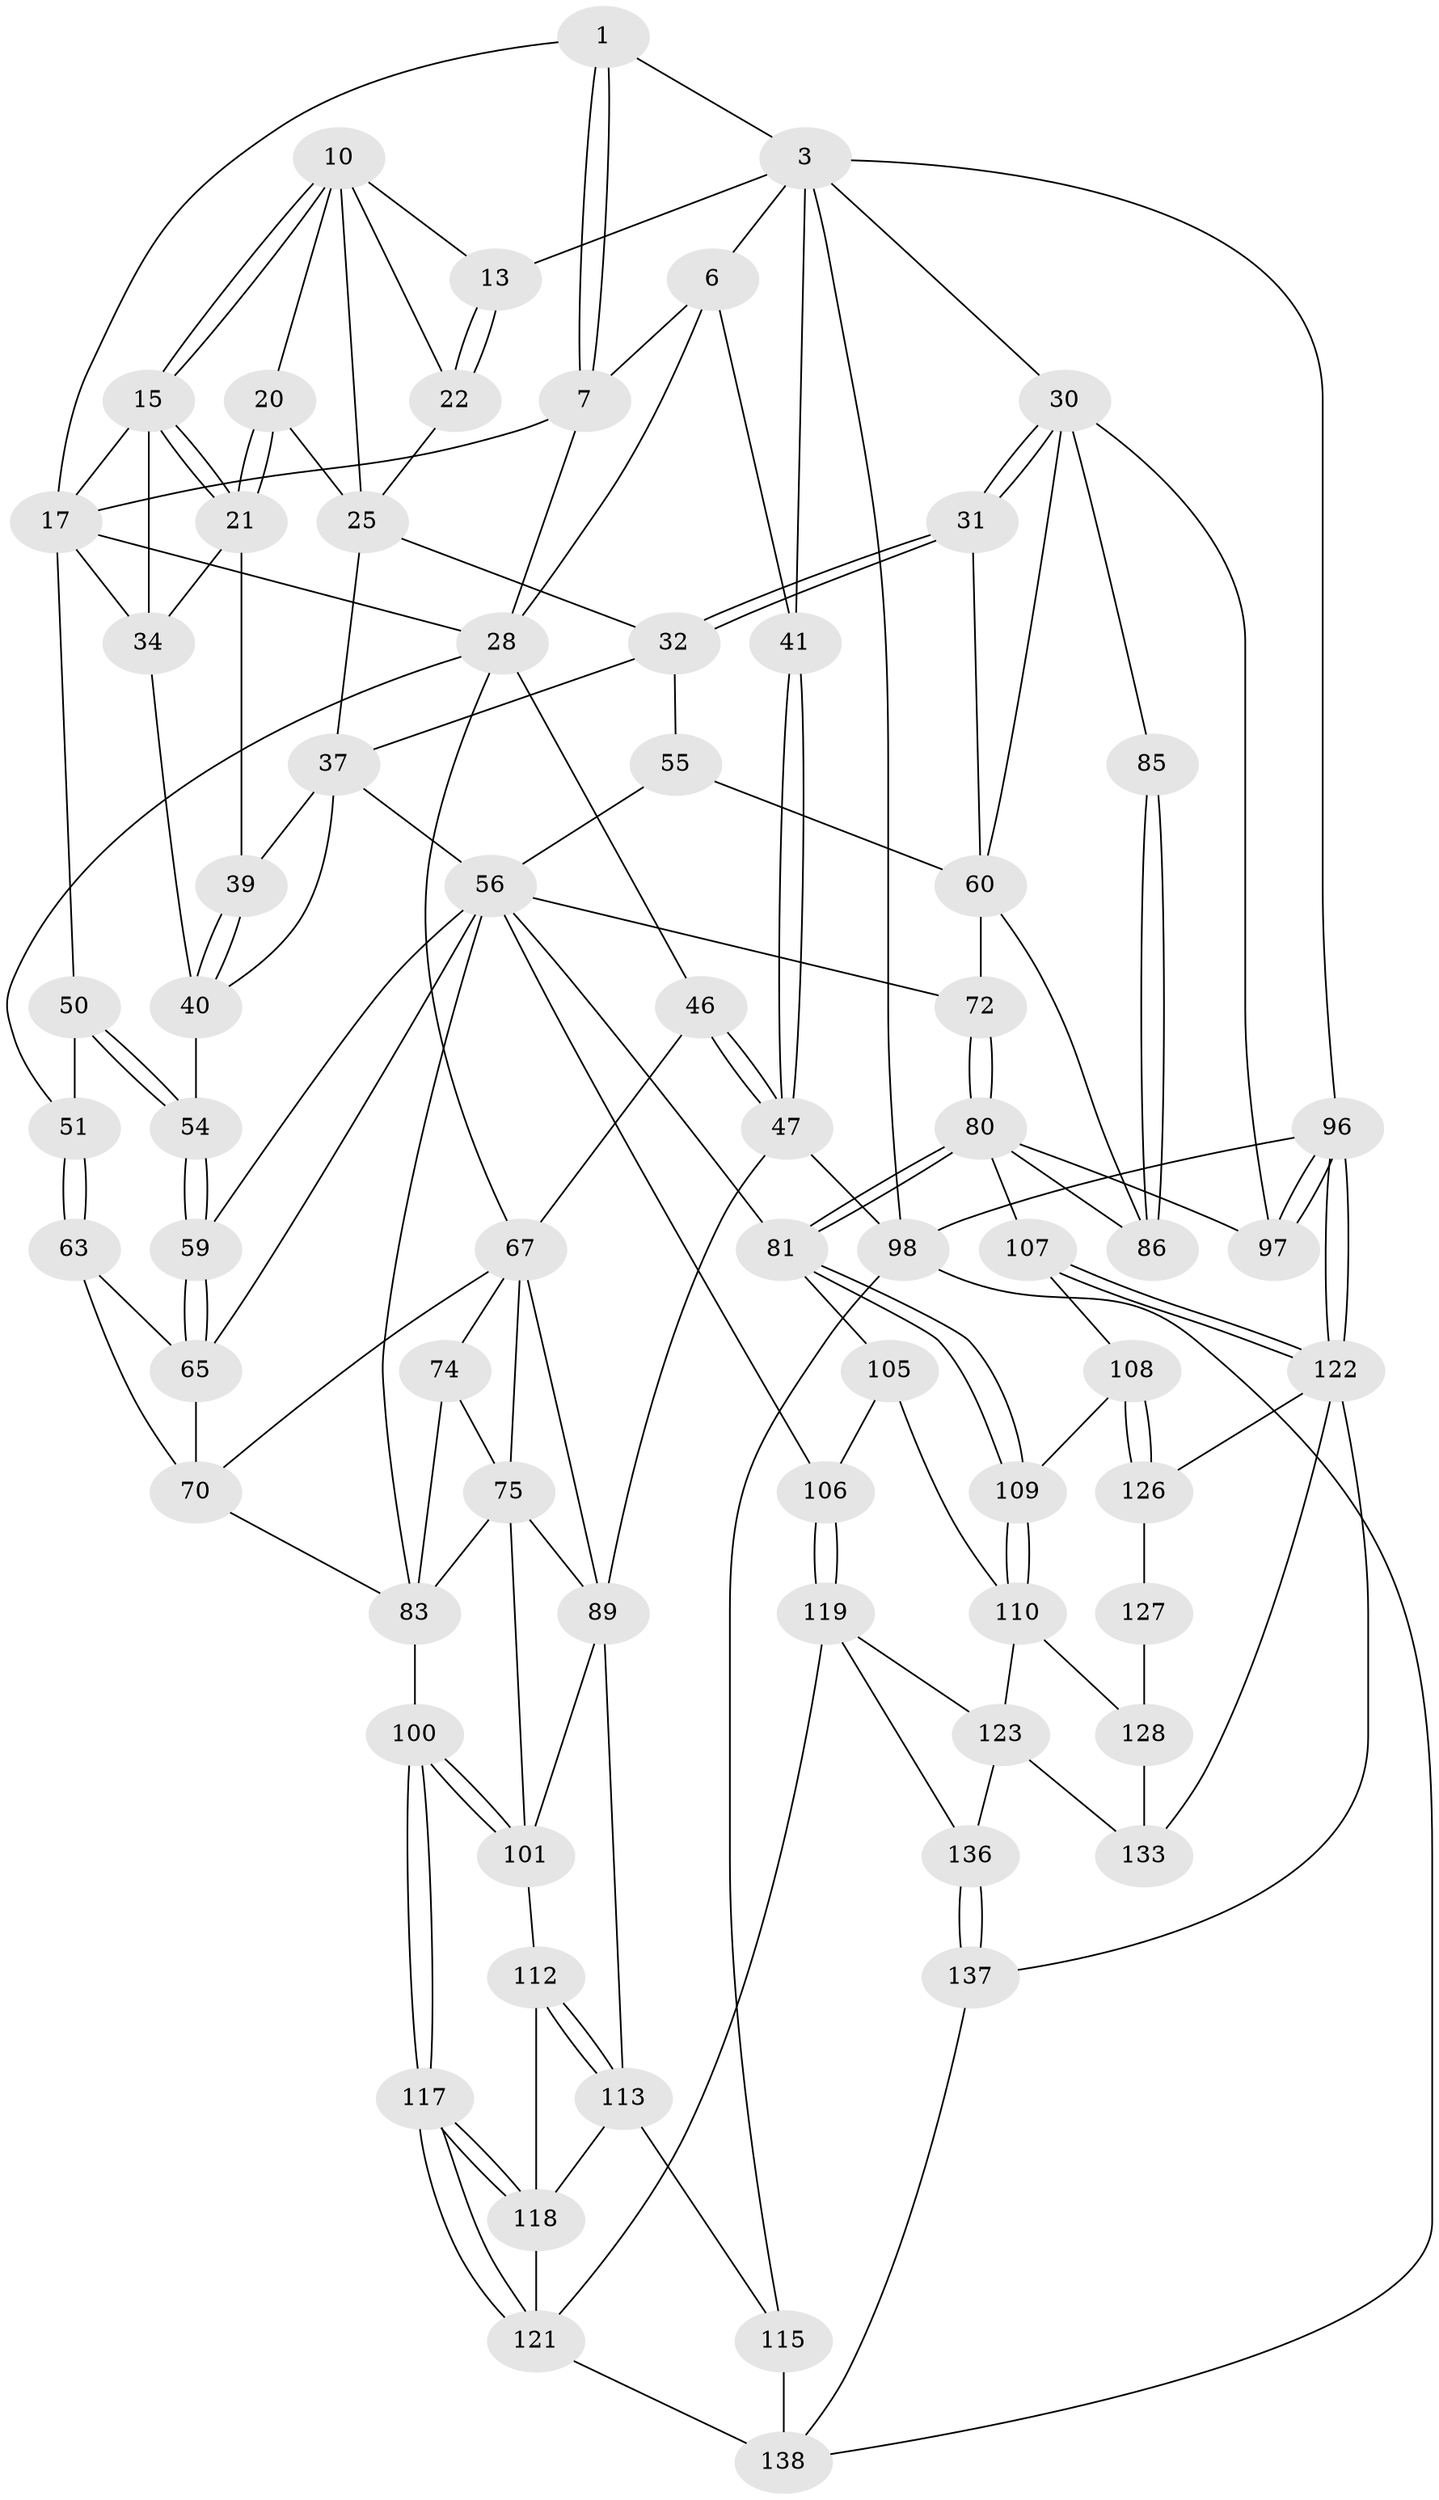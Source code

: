// original degree distribution, {3: 0.02142857142857143, 5: 0.5214285714285715, 4: 0.22857142857142856, 6: 0.22857142857142856}
// Generated by graph-tools (version 1.1) at 2025/28/03/15/25 16:28:01]
// undirected, 70 vertices, 164 edges
graph export_dot {
graph [start="1"]
  node [color=gray90,style=filled];
  1 [pos="+0.1533397166954986+0.0866452055844865",super="+2"];
  3 [pos="+0.3977320393364728+0",super="+4"];
  6 [pos="+0.1495055760144562+0.08608461270528146",super="+9"];
  7 [pos="+0.18996944304407132+0.15363820868138234",super="+8"];
  10 [pos="+0.6892914247826348+0",super="+11"];
  13 [pos="+1+0"];
  15 [pos="+0.5931159744979908+0.1692113409795718",super="+16"];
  17 [pos="+0.380977603890488+0.11634027558420133",super="+18+27"];
  20 [pos="+0.7002178391126206+0.244391497834447"];
  21 [pos="+0.6061954646014335+0.18883111503325448",super="+33"];
  22 [pos="+0.9597302143910476+0.12845295898584594",super="+23"];
  25 [pos="+0.8072266342080983+0.17244460002889495",super="+29+26"];
  28 [pos="+0.24582858515655345+0.27454231523413797",super="+43"];
  30 [pos="+1+0.3630437122151615",super="+76"];
  31 [pos="+1+0.3483983859210259"];
  32 [pos="+0.984347171180951+0.29789447878851755",super="+45"];
  34 [pos="+0.5015231189403481+0.2647818337381472",super="+35"];
  37 [pos="+0.7273884791429803+0.31435546803756087",super="+38"];
  39 [pos="+0.5809056442773224+0.302182275999364"];
  40 [pos="+0.5126131284785959+0.32726075059439824",super="+49"];
  41 [pos="+0+0.13561339232951117"];
  46 [pos="+0+0.48066241387724185"];
  47 [pos="+0+0.48656052075275125",super="+94"];
  50 [pos="+0.40809186598989844+0.4185801655670636"];
  51 [pos="+0.3684643122190634+0.4449826824955524",super="+52"];
  54 [pos="+0.4509382999951436+0.43066971853715696"];
  55 [pos="+0.7410694850525891+0.4254634855792888"];
  56 [pos="+0.5705713287328138+0.43387600945358806",super="+57"];
  59 [pos="+0.46397732732915314+0.5008467514918629"];
  60 [pos="+0.8677083353686458+0.4892745133311066",super="+61"];
  63 [pos="+0.36738559011078786+0.4730631842746176",super="+64"];
  65 [pos="+0.421876879416217+0.5739599182466468",super="+66"];
  67 [pos="+0.17195637580764972+0.46153191846778463",super="+71+68"];
  70 [pos="+0.2921301649857448+0.5567683636058764",super="+73"];
  72 [pos="+0.6897757724301081+0.5663697068733685"];
  74 [pos="+0.22234227681713842+0.5951878394973384"];
  75 [pos="+0.1915876594477856+0.6017899973430056",super="+88"];
  80 [pos="+0.6853032323870079+0.6377721572644578",super="+87"];
  81 [pos="+0.6708544092107765+0.6775855995291135",super="+82"];
  83 [pos="+0.29574097936853766+0.5735617459983495",super="+84+92"];
  85 [pos="+0.8925465412511587+0.6398446550163847"];
  86 [pos="+0.8885480619530615+0.6457111313584336"];
  89 [pos="+0.11792783262038015+0.6378793446650439",super="+93"];
  96 [pos="+1+1"];
  97 [pos="+1+0.8076322509702832"];
  98 [pos="+0+0.8120512596426859",super="+99"];
  100 [pos="+0.31702538608237674+0.7285072851234232"];
  101 [pos="+0.2818017792971676+0.7174199857383016",super="+102"];
  105 [pos="+0.464866010726596+0.7090000280563262"];
  106 [pos="+0.46356556323721526+0.7085524805273334"];
  107 [pos="+0.8323838190266196+0.7470793949847027"];
  108 [pos="+0.6967438951511662+0.7361594229076233"];
  109 [pos="+0.6941203760821062+0.7332155794180274"];
  110 [pos="+0.5572284284942185+0.8127051447431656",super="+111"];
  112 [pos="+0.2344473384737815+0.7997486660719041"];
  113 [pos="+0.15390437673829865+0.7828425230560104",super="+114"];
  115 [pos="+0.059475546870378836+0.8560843866338623",super="+116"];
  117 [pos="+0.3152609699597276+0.8031205347496942"];
  118 [pos="+0.23922690190358661+0.8190011152848521",super="+124"];
  119 [pos="+0.39886799972099063+0.8681020881108971",super="+120"];
  121 [pos="+0.32230548086595046+0.8356518419294071",super="+131"];
  122 [pos="+1+1",super="+129"];
  123 [pos="+0.5051246585643578+0.8583115958301002",super="+134"];
  126 [pos="+0.6979015895605066+0.8200881096466103"];
  127 [pos="+0.6564082437772626+0.8397346337401158"];
  128 [pos="+0.5672451496884039+0.8245621735400577",super="+132"];
  133 [pos="+0.5993569550833131+0.9426697822231798"];
  136 [pos="+0.3802596386738645+1"];
  137 [pos="+0.2922814827198024+1"];
  138 [pos="+0.27306364797662047+1",super="+139"];
  1 -- 7;
  1 -- 7;
  1 -- 3;
  1 -- 17;
  3 -- 96;
  3 -- 98;
  3 -- 6;
  3 -- 41;
  3 -- 13;
  3 -- 30;
  6 -- 41;
  6 -- 7;
  6 -- 28;
  7 -- 28;
  7 -- 17;
  10 -- 15;
  10 -- 15;
  10 -- 20;
  10 -- 22 [weight=2];
  10 -- 25;
  10 -- 13;
  13 -- 22;
  13 -- 22;
  15 -- 21;
  15 -- 21;
  15 -- 17;
  15 -- 34;
  17 -- 50;
  17 -- 28;
  17 -- 34;
  20 -- 21;
  20 -- 21;
  20 -- 25;
  21 -- 34;
  21 -- 39;
  22 -- 25;
  25 -- 32;
  25 -- 37;
  28 -- 51;
  28 -- 67;
  28 -- 46;
  30 -- 31;
  30 -- 31;
  30 -- 97;
  30 -- 60;
  30 -- 85 [weight=2];
  31 -- 32;
  31 -- 32;
  31 -- 60;
  32 -- 37;
  32 -- 55;
  34 -- 40;
  37 -- 40;
  37 -- 56;
  37 -- 39;
  39 -- 40;
  39 -- 40;
  40 -- 54;
  41 -- 47;
  41 -- 47;
  46 -- 47;
  46 -- 47;
  46 -- 67;
  47 -- 98;
  47 -- 89;
  50 -- 51;
  50 -- 54;
  50 -- 54;
  51 -- 63 [weight=2];
  51 -- 63;
  54 -- 59;
  54 -- 59;
  55 -- 56;
  55 -- 60;
  56 -- 65;
  56 -- 81;
  56 -- 83;
  56 -- 59;
  56 -- 106;
  56 -- 72;
  59 -- 65;
  59 -- 65;
  60 -- 72;
  60 -- 86;
  63 -- 70;
  63 -- 65;
  65 -- 70;
  67 -- 74;
  67 -- 70;
  67 -- 89;
  67 -- 75;
  70 -- 83;
  72 -- 80;
  72 -- 80;
  74 -- 75;
  74 -- 83;
  75 -- 89;
  75 -- 83;
  75 -- 101;
  80 -- 81;
  80 -- 81;
  80 -- 97;
  80 -- 107;
  80 -- 86;
  81 -- 109;
  81 -- 109;
  81 -- 105;
  83 -- 100;
  85 -- 86;
  85 -- 86;
  89 -- 101;
  89 -- 113;
  96 -- 97;
  96 -- 97;
  96 -- 122;
  96 -- 122;
  96 -- 98;
  98 -- 138;
  98 -- 115;
  100 -- 101;
  100 -- 101;
  100 -- 117;
  100 -- 117;
  101 -- 112;
  105 -- 106;
  105 -- 110;
  106 -- 119;
  106 -- 119;
  107 -- 108;
  107 -- 122;
  107 -- 122;
  108 -- 109;
  108 -- 126;
  108 -- 126;
  109 -- 110;
  109 -- 110;
  110 -- 128;
  110 -- 123;
  112 -- 113;
  112 -- 113;
  112 -- 118;
  113 -- 115;
  113 -- 118;
  115 -- 138 [weight=2];
  117 -- 118;
  117 -- 118;
  117 -- 121;
  117 -- 121;
  118 -- 121 [weight=2];
  119 -- 123;
  119 -- 136;
  119 -- 121;
  121 -- 138;
  122 -- 137;
  122 -- 133;
  122 -- 126;
  123 -- 136;
  123 -- 133;
  126 -- 127;
  127 -- 128 [weight=2];
  128 -- 133;
  136 -- 137;
  136 -- 137;
  137 -- 138;
}
